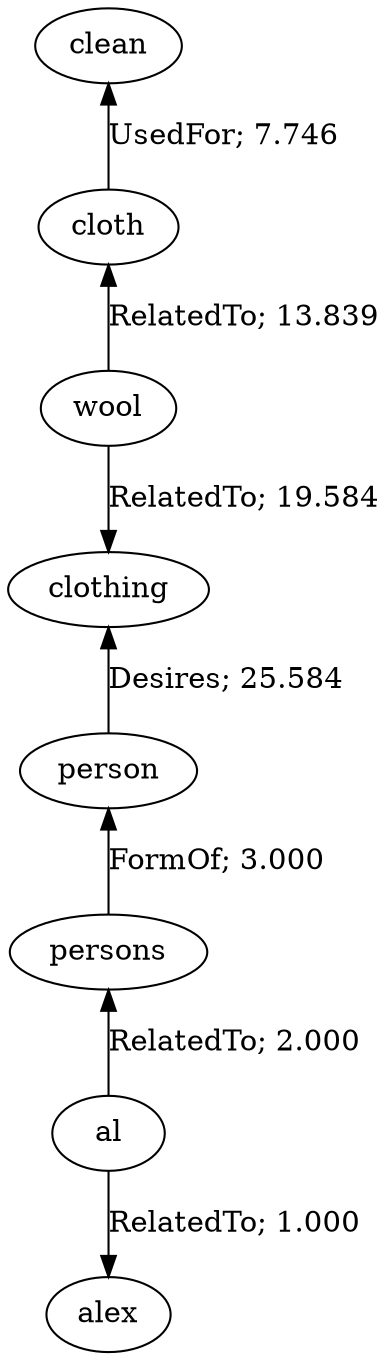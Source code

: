 // The path the concepts from "clean" to "alex".Path Length: 7; Weight Sum: 72.75351329671739; Average Weight: 10.393359042388198
digraph "4_c---clean-alex---PLen7_WSum72.754_WAvg10.393" {
	0 [label=clean]
	1 [label=cloth]
	2 [label=wool]
	3 [label=clothing]
	4 [label=person]
	5 [label=persons]
	6 [label=al]
	7 [label=alex]
	0 -> 1 [label="UsedFor; 7.746" dir=back weight=7.746]
	1 -> 2 [label="RelatedTo; 13.839" dir=back weight=13.839]
	2 -> 3 [label="RelatedTo; 19.584" dir=forward weight=19.584]
	3 -> 4 [label="Desires; 25.584" dir=back weight=25.584]
	4 -> 5 [label="FormOf; 3.000" dir=back weight=3.000]
	5 -> 6 [label="RelatedTo; 2.000" dir=back weight=2.000]
	6 -> 7 [label="RelatedTo; 1.000" dir=forward weight=1.000]
}
